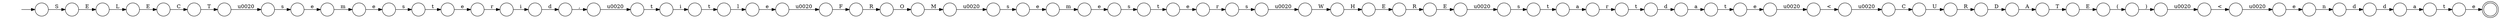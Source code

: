 digraph Automaton {
  rankdir = LR;
  0 [shape=circle,label=""];
  0 -> 71 [label="d"]
  1 [shape=circle,label=""];
  1 -> 69 [label="l"]
  2 [shape=circle,label=""];
  2 -> 10 [label="\u0020"]
  3 [shape=circle,label=""];
  3 -> 14 [label="e"]
  4 [shape=circle,label=""];
  4 -> 74 [label="t"]
  5 [shape=circle,label=""];
  5 -> 11 [label="<"]
  6 [shape=circle,label=""];
  6 -> 2 [label="s"]
  7 [shape=circle,label=""];
  7 -> 37 [label="U"]
  8 [shape=circle,label=""];
  8 -> 55 [label="\u0020"]
  9 [shape=circle,label=""];
  9 -> 22 [label="E"]
  10 [shape=circle,label=""];
  10 -> 19 [label="W"]
  11 [shape=circle,label=""];
  11 -> 29 [label="\u0020"]
  12 [shape=circle,label=""];
  12 -> 57 [label="t"]
  13 [shape=circle,label=""];
  13 -> 30 [label="e"]
  14 [shape=doublecircle,label=""];
  15 [shape=circle,label=""];
  15 -> 46 [label="s"]
  16 [shape=circle,label=""];
  16 -> 28 [label="\u0020"]
  17 [shape=circle,label=""];
  17 -> 36 [label="a"]
  18 [shape=circle,label=""];
  18 -> 15 [label="e"]
  19 [shape=circle,label=""];
  19 -> 23 [label="H"]
  20 [shape=circle,label=""];
  20 -> 25 [label="\u0020"]
  21 [shape=circle,label=""];
  21 -> 12 [label="a"]
  22 [shape=circle,label=""];
  22 -> 39 [label="C"]
  23 [shape=circle,label=""];
  23 -> 45 [label="E"]
  24 [shape=circle,label=""];
  24 -> 44 [label="\u0020"]
  25 [shape=circle,label=""];
  25 -> 33 [label="<"]
  26 [shape=circle,label=""];
  26 -> 8 [label=","]
  27 [shape=circle,label=""];
  27 -> 16 [label="M"]
  28 [shape=circle,label=""];
  28 -> 70 [label="s"]
  29 [shape=circle,label=""];
  29 -> 68 [label="e"]
  30 [shape=circle,label=""];
  30 -> 75 [label="r"]
  31 [shape=circle,label=""];
  31 -> 5 [label="\u0020"]
  32 [shape=circle,label=""];
  32 -> 64 [label="e"]
  33 [shape=circle,label=""];
  33 -> 53 [label="\u0020"]
  34 [shape=circle,label=""];
  34 -> 1 [label="t"]
  35 [shape=circle,label=""];
  35 -> 38 [label="s"]
  36 [shape=circle,label=""];
  36 -> 3 [label="t"]
  37 [shape=circle,label=""];
  37 -> 56 [label="R"]
  38 [shape=circle,label=""];
  38 -> 58 [label="e"]
  39 [shape=circle,label=""];
  39 -> 76 [label="T"]
  40 [shape=circle,label=""];
  40 -> 21 [label="d"]
  41 [shape=circle,label=""];
  41 -> 72 [label="T"]
  42 [shape=circle,label=""];
  42 -> 31 [label=")"]
  43 [shape=circle,label=""];
  43 -> 40 [label="t"]
  44 [shape=circle,label=""];
  44 -> 50 [label="F"]
  45 [shape=circle,label=""];
  45 -> 77 [label="R"]
  46 [shape=circle,label=""];
  46 -> 13 [label="t"]
  47 [shape=circle,label=""];
  47 -> 42 [label="("]
  48 [shape=circle,label=""];
  48 -> 73 [label="a"]
  49 [shape=circle,label=""];
  49 -> 34 [label="i"]
  50 [shape=circle,label=""];
  50 -> 54 [label="R"]
  51 [shape=circle,label=""];
  51 -> 6 [label="r"]
  52 [shape=circle,label=""];
  52 -> 26 [label="d"]
  53 [shape=circle,label=""];
  53 -> 7 [label="C"]
  54 [shape=circle,label=""];
  54 -> 27 [label="O"]
  55 [shape=circle,label=""];
  55 -> 49 [label="t"]
  56 [shape=circle,label=""];
  56 -> 61 [label="D"]
  57 [shape=circle,label=""];
  57 -> 20 [label="e"]
  58 [shape=circle,label=""];
  58 -> 18 [label="m"]
  59 [shape=circle,label=""];
  59 -> 60 [label="\u0020"]
  60 [shape=circle,label=""];
  60 -> 67 [label="s"]
  61 [shape=circle,label=""];
  61 -> 41 [label="A"]
  62 [shape=circle,label=""];
  62 -> 9 [label="L"]
  63 [shape=circle,label=""];
  initial [shape=plaintext,label=""];
  initial -> 63
  63 -> 65 [label="S"]
  64 [shape=circle,label=""];
  64 -> 4 [label="s"]
  65 [shape=circle,label=""];
  65 -> 62 [label="E"]
  66 [shape=circle,label=""];
  66 -> 32 [label="m"]
  67 [shape=circle,label=""];
  67 -> 48 [label="t"]
  68 [shape=circle,label=""];
  68 -> 0 [label="n"]
  69 [shape=circle,label=""];
  69 -> 24 [label="e"]
  70 [shape=circle,label=""];
  70 -> 66 [label="e"]
  71 [shape=circle,label=""];
  71 -> 17 [label="d"]
  72 [shape=circle,label=""];
  72 -> 47 [label="E"]
  73 [shape=circle,label=""];
  73 -> 43 [label="r"]
  74 [shape=circle,label=""];
  74 -> 51 [label="e"]
  75 [shape=circle,label=""];
  75 -> 52 [label="i"]
  76 [shape=circle,label=""];
  76 -> 35 [label="\u0020"]
  77 [shape=circle,label=""];
  77 -> 59 [label="E"]
}
